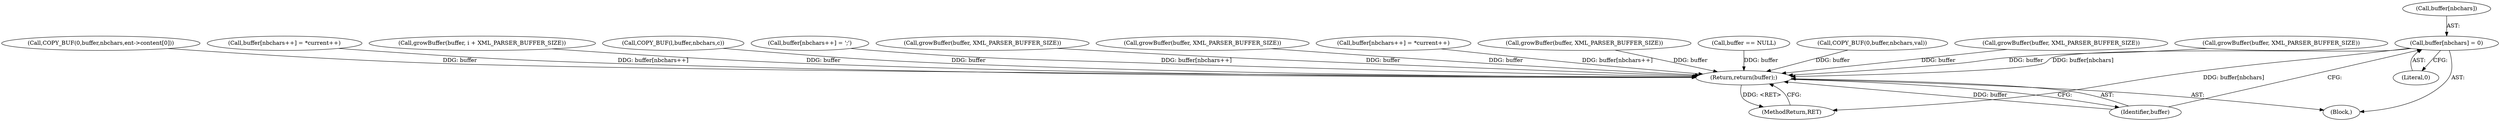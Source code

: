 digraph "0_Chrome_d82b03d21f7e581f9206ef1fec4959ae7b06b8eb@array" {
"1000652" [label="(Call,buffer[nbchars] = 0)"];
"1000657" [label="(Return,return(buffer);)"];
"1000611" [label="(Call,growBuffer(buffer, XML_PARSER_BUFFER_SIZE))"];
"1000657" [label="(Return,return(buffer);)"];
"1000656" [label="(Literal,0)"];
"1000358" [label="(Call,growBuffer(buffer, XML_PARSER_BUFFER_SIZE))"];
"1000342" [label="(Call,COPY_BUF(0,buffer,nbchars,ent->content[0]))"];
"1000412" [label="(Call,buffer[nbchars++] = *current++)"];
"1000653" [label="(Call,buffer[nbchars])"];
"1000678" [label="(MethodReturn,RET)"];
"1000652" [label="(Call,buffer[nbchars] = 0)"];
"1000475" [label="(Call,growBuffer(buffer, i + XML_PARSER_BUFFER_SIZE))"];
"1000621" [label="(Call,COPY_BUF(l,buffer,nbchars,c))"];
"1000494" [label="(Call,buffer[nbchars++] = ';')"];
"1000636" [label="(Call,growBuffer(buffer, XML_PARSER_BUFFER_SIZE))"];
"1000113" [label="(Block,)"];
"1000433" [label="(Call,growBuffer(buffer, XML_PARSER_BUFFER_SIZE))"];
"1000590" [label="(Call,buffer[nbchars++] = *current++)"];
"1000271" [label="(Call,growBuffer(buffer, XML_PARSER_BUFFER_SIZE))"];
"1000197" [label="(Call,buffer == NULL)"];
"1000658" [label="(Identifier,buffer)"];
"1000259" [label="(Call,COPY_BUF(0,buffer,nbchars,val))"];
"1000652" -> "1000113"  [label="AST: "];
"1000652" -> "1000656"  [label="CFG: "];
"1000653" -> "1000652"  [label="AST: "];
"1000656" -> "1000652"  [label="AST: "];
"1000658" -> "1000652"  [label="CFG: "];
"1000652" -> "1000678"  [label="DDG: buffer[nbchars]"];
"1000652" -> "1000657"  [label="DDG: buffer[nbchars]"];
"1000657" -> "1000113"  [label="AST: "];
"1000657" -> "1000658"  [label="CFG: "];
"1000658" -> "1000657"  [label="AST: "];
"1000678" -> "1000657"  [label="CFG: "];
"1000657" -> "1000678"  [label="DDG: <RET>"];
"1000658" -> "1000657"  [label="DDG: buffer"];
"1000636" -> "1000657"  [label="DDG: buffer"];
"1000433" -> "1000657"  [label="DDG: buffer"];
"1000475" -> "1000657"  [label="DDG: buffer"];
"1000494" -> "1000657"  [label="DDG: buffer[nbchars++]"];
"1000412" -> "1000657"  [label="DDG: buffer[nbchars++]"];
"1000611" -> "1000657"  [label="DDG: buffer"];
"1000621" -> "1000657"  [label="DDG: buffer"];
"1000342" -> "1000657"  [label="DDG: buffer"];
"1000590" -> "1000657"  [label="DDG: buffer[nbchars++]"];
"1000259" -> "1000657"  [label="DDG: buffer"];
"1000271" -> "1000657"  [label="DDG: buffer"];
"1000358" -> "1000657"  [label="DDG: buffer"];
"1000197" -> "1000657"  [label="DDG: buffer"];
}
